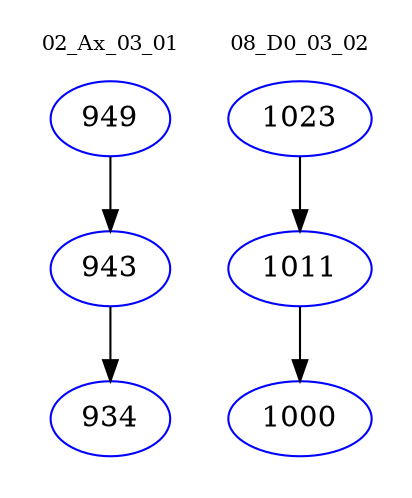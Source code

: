 digraph{
subgraph cluster_0 {
color = white
label = "02_Ax_03_01";
fontsize=10;
T0_949 [label="949", color="blue"]
T0_949 -> T0_943 [color="black"]
T0_943 [label="943", color="blue"]
T0_943 -> T0_934 [color="black"]
T0_934 [label="934", color="blue"]
}
subgraph cluster_1 {
color = white
label = "08_D0_03_02";
fontsize=10;
T1_1023 [label="1023", color="blue"]
T1_1023 -> T1_1011 [color="black"]
T1_1011 [label="1011", color="blue"]
T1_1011 -> T1_1000 [color="black"]
T1_1000 [label="1000", color="blue"]
}
}
